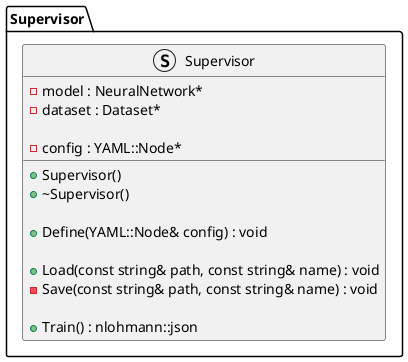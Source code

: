 @startuml Supervisor
package "Supervisor" {
    struct Supervisor {

        - model : NeuralNetwork*
        - dataset : Dataset*

        - config : YAML::Node*

        + Supervisor()
        + ~Supervisor()

        + Define(YAML::Node& config) : void

        + Load(const string& path, const string& name) : void
        - Save(const string& path, const string& name) : void

        + Train() : nlohmann::json
    }
}
@enduml
